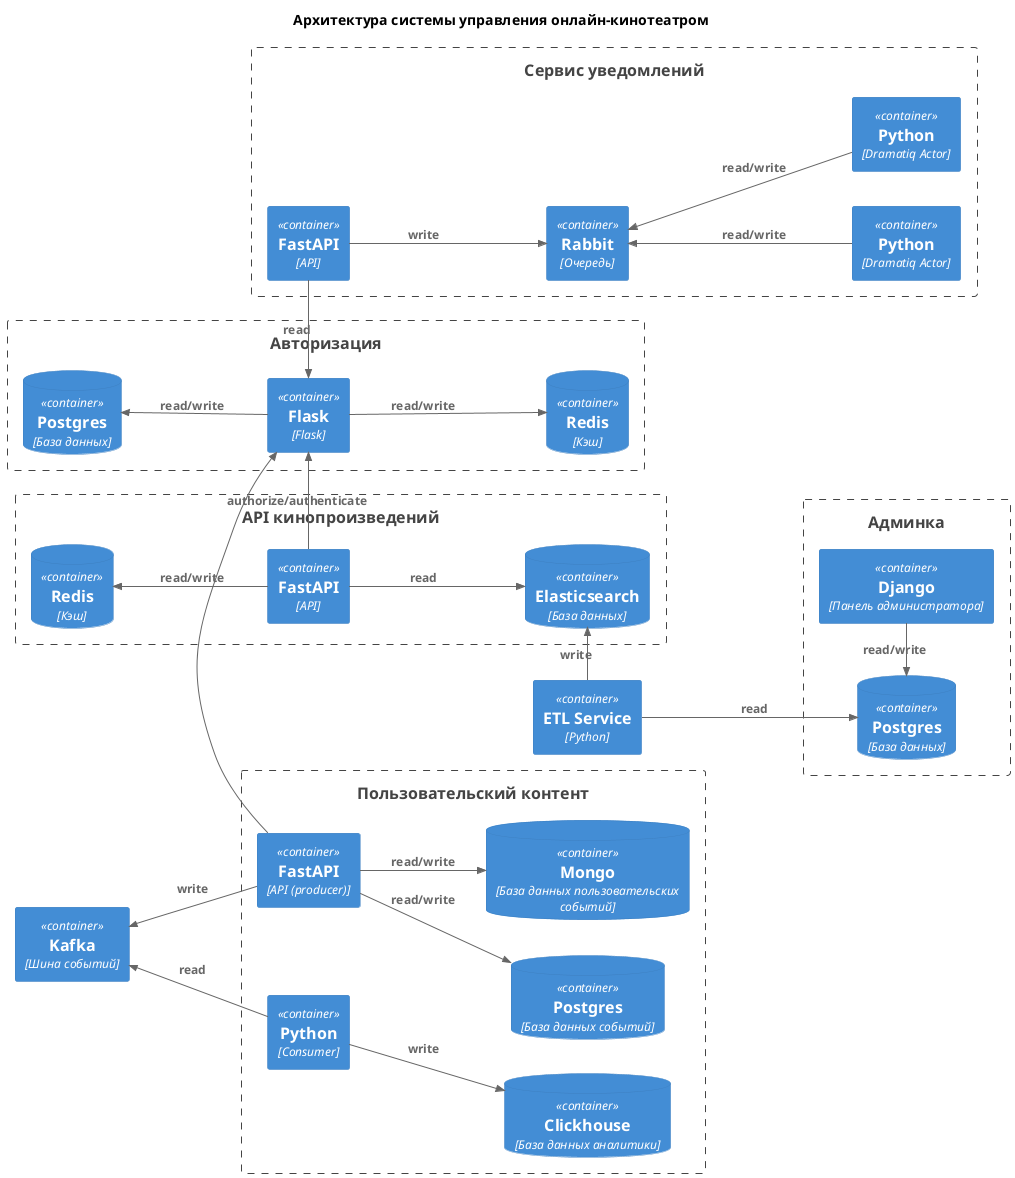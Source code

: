 @startuml
!include <C4/C4_Container>
'https://plantuml.com/component-diagram

LAYOUT_LANDSCAPE()
title Архитектура системы управления онлайн-кинотеатром

Boundary(AdminService, "Админка") {
    Container(AdminPanel, "Django", "Панель администратора")
    ContainerDb(AdminPanelDB, "Postgres", "База данных")
}
Rel_U(AdminPanel, AdminPanelDB, "read/write")

Boundary(MoviesService, "API кинопроизведений") {
    Container(MoviesAPI, "FastAPI", "API")
    ContainerDb(MoviesDB, "Elasticsearch", "База данных")
    ContainerDb(MoviesCache, "Redis", "Кэш")
}
Rel_L(MoviesAPI, MoviesCache, "read/write")
Rel(MoviesAPI, MoviesDB, "read")

Container("ETL", "ETL Service", "Python")
Rel_D(ETL, MoviesDB, "write")
Rel(ETL, AdminPanelDB, "read")

Boundary(AuthService, "Авторизация") {
    Container(Auth, "Flask", "Flask")
    ContainerDb(AuthDB, "Postgres", "База данных")
    ContainerDb(AuthCache, "Redis", "Кэш")
}
Rel_L(Auth, AuthDB, "read/write")
Rel(Auth, AuthCache, "read/write")
Rel_U(MoviesAPI, Auth, "authorize/authenticate")

Boundary(UGCService, "Пользовательский контент") {
    Container(UGCAPI, "FastAPI", "API (producer)")
    ContainerDb(UGCDB, "Postgres", "База данных событий")
    ContainerDb(UGCMongo, "Mongo", "База данных пользовательских событий")
    ContainerDb(UGCAnalytics, "Clickhouse", "База данных аналитики")
    Container(UGCAnalyticConsumer, "Python", "Consumer")
}

Container(Kafka, "Kafka", "Шина событий")

Boundary(Notifications, "Сервис уведомлений") {
    Container(NotificationAPI, "FastAPI", API)
    Container(NotificationSender, "Python", "Dramatiq Actor")
    Container(NotificationEnrichment, "Python", "Dramatiq Actor")
    Container(NotificationRabbit, "Rabbit", "Очередь")
}

Rel_R(UGCAnalyticConsumer, UGCAnalytics, "write")
Rel_R(UGCAnalyticConsumer, Kafka, "read")
Rel_L(UGCAPI, Kafka, "write")
Rel_R(UGCAPI, UGCMongo, "read/write")
Rel_R(UGCAPI, UGCDB, "read/write")
Rel_D(UGCAPI, Auth, "")

Rel_D(NotificationAPI, Auth, "read")
Rel_R(NotificationAPI, NotificationRabbit, "write")
Rel_L(NotificationSender, NotificationRabbit, "read/write")
Rel_L(NotificationEnrichment, NotificationRabbit, "read/write")
@enduml